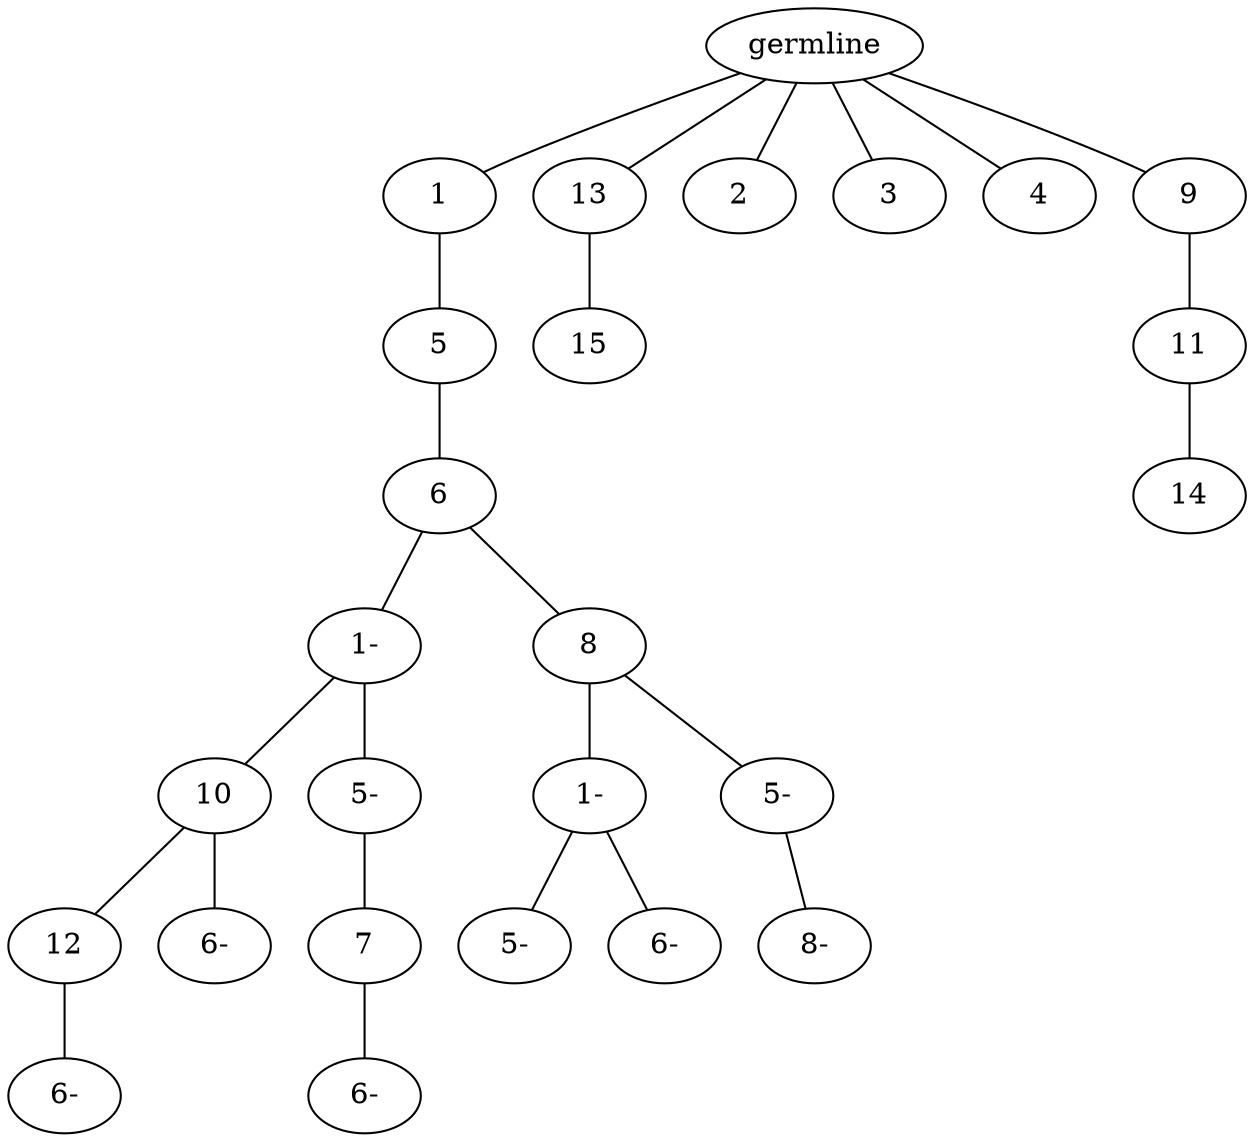 graph tree {
    "140416979856208" [label="germline"];
    "140416979415344" [label="1"];
    "140416979417456" [label="5"];
    "140416979416832" [label="6"];
    "140416979417696" [label="1-"];
    "140416979417984" [label="10"];
    "140416979418272" [label="12"];
    "140416979971904" [label="6-"];
    "140416979418128" [label="6-"];
    "140416979419088" [label="5-"];
    "140416979418080" [label="7"];
    "140416979418752" [label="6-"];
    "140416979417312" [label="8"];
    "140416979418032" [label="1-"];
    "140416979418896" [label="5-"];
    "140416979417792" [label="6-"];
    "140416979416496" [label="5-"];
    "140416979418944" [label="8-"];
    "140416979416976" [label="13"];
    "140416979417936" [label="15"];
    "140416979418704" [label="2"];
    "140416979417216" [label="3"];
    "140416979417552" [label="4"];
    "140416979417504" [label="9"];
    "140416979416592" [label="11"];
    "140416979440304" [label="14"];
    "140416979856208" -- "140416979415344";
    "140416979856208" -- "140416979416976";
    "140416979856208" -- "140416979418704";
    "140416979856208" -- "140416979417216";
    "140416979856208" -- "140416979417552";
    "140416979856208" -- "140416979417504";
    "140416979415344" -- "140416979417456";
    "140416979417456" -- "140416979416832";
    "140416979416832" -- "140416979417696";
    "140416979416832" -- "140416979417312";
    "140416979417696" -- "140416979417984";
    "140416979417696" -- "140416979419088";
    "140416979417984" -- "140416979418272";
    "140416979417984" -- "140416979418128";
    "140416979418272" -- "140416979971904";
    "140416979419088" -- "140416979418080";
    "140416979418080" -- "140416979418752";
    "140416979417312" -- "140416979418032";
    "140416979417312" -- "140416979416496";
    "140416979418032" -- "140416979418896";
    "140416979418032" -- "140416979417792";
    "140416979416496" -- "140416979418944";
    "140416979416976" -- "140416979417936";
    "140416979417504" -- "140416979416592";
    "140416979416592" -- "140416979440304";
}
